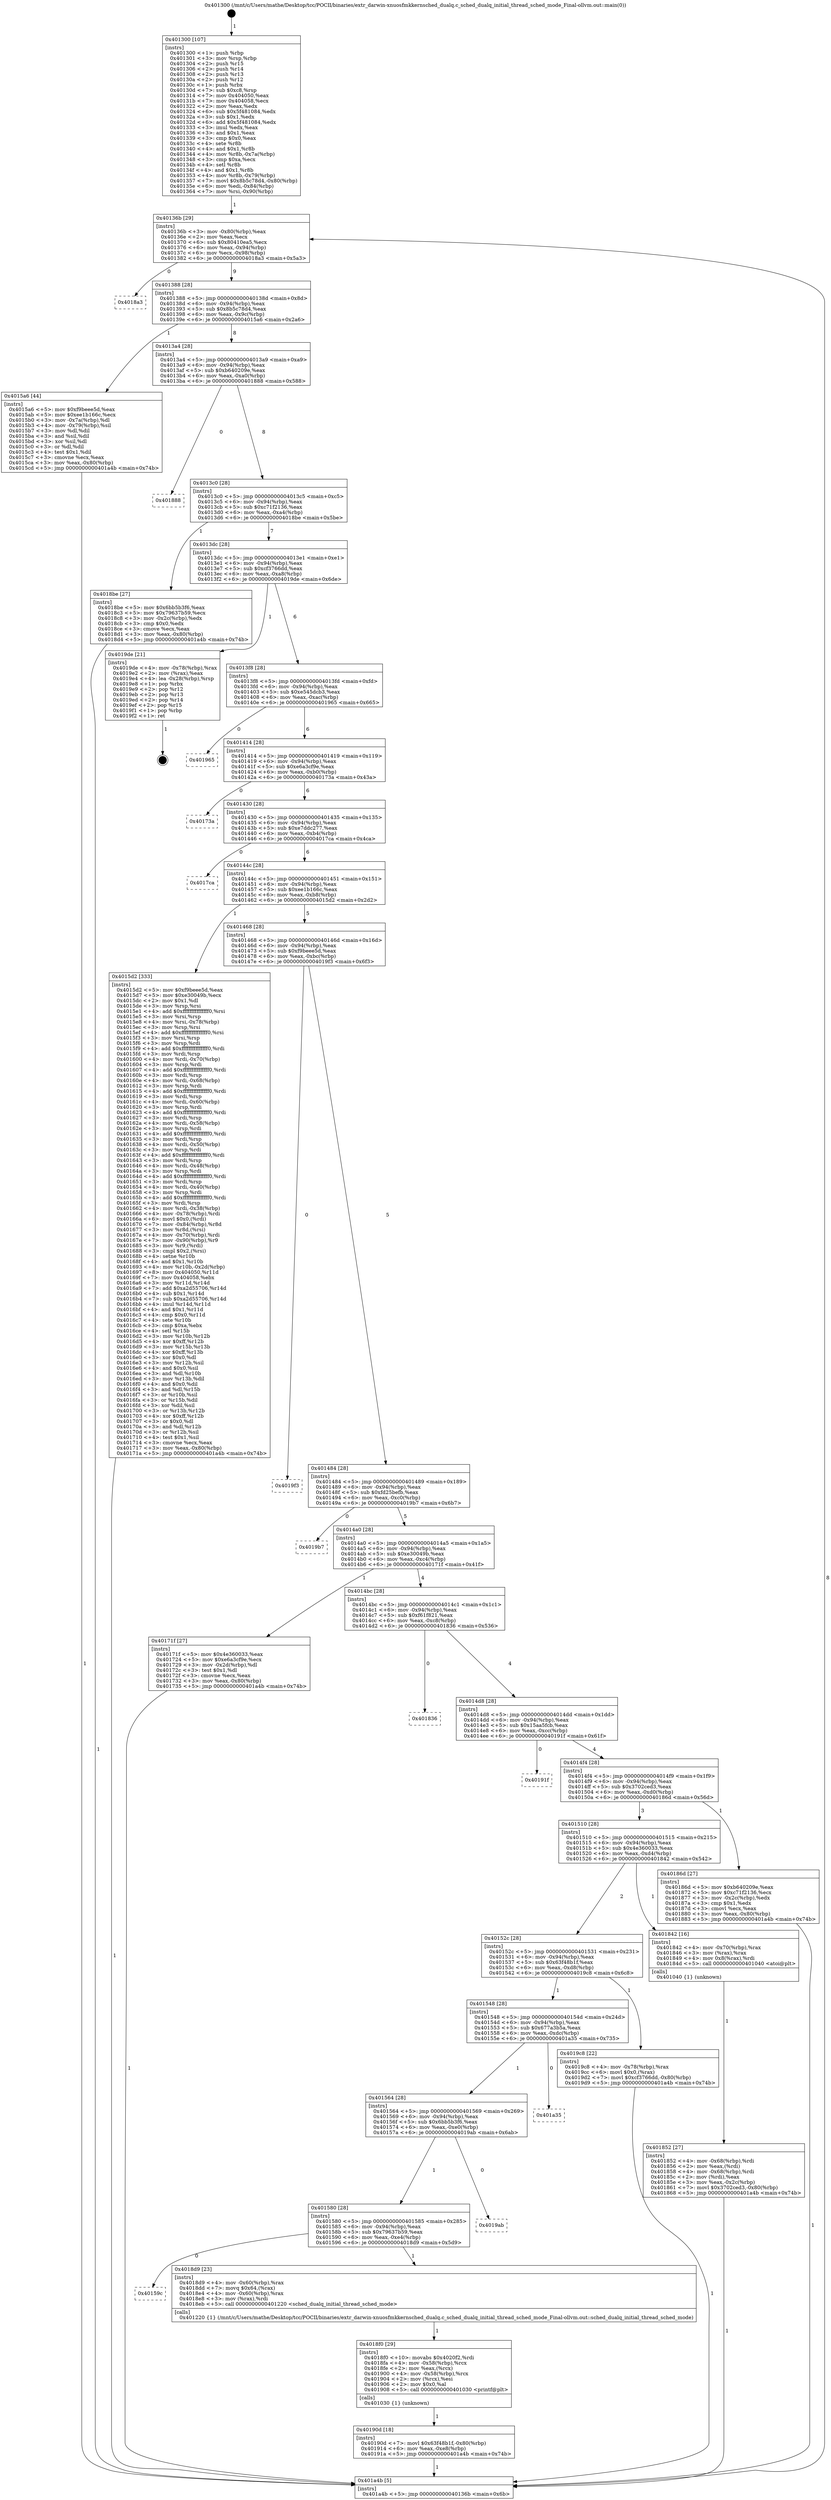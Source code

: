 digraph "0x401300" {
  label = "0x401300 (/mnt/c/Users/mathe/Desktop/tcc/POCII/binaries/extr_darwin-xnuosfmkkernsched_dualq.c_sched_dualq_initial_thread_sched_mode_Final-ollvm.out::main(0))"
  labelloc = "t"
  node[shape=record]

  Entry [label="",width=0.3,height=0.3,shape=circle,fillcolor=black,style=filled]
  "0x40136b" [label="{
     0x40136b [29]\l
     | [instrs]\l
     &nbsp;&nbsp;0x40136b \<+3\>: mov -0x80(%rbp),%eax\l
     &nbsp;&nbsp;0x40136e \<+2\>: mov %eax,%ecx\l
     &nbsp;&nbsp;0x401370 \<+6\>: sub $0x80410ea5,%ecx\l
     &nbsp;&nbsp;0x401376 \<+6\>: mov %eax,-0x94(%rbp)\l
     &nbsp;&nbsp;0x40137c \<+6\>: mov %ecx,-0x98(%rbp)\l
     &nbsp;&nbsp;0x401382 \<+6\>: je 00000000004018a3 \<main+0x5a3\>\l
  }"]
  "0x4018a3" [label="{
     0x4018a3\l
  }", style=dashed]
  "0x401388" [label="{
     0x401388 [28]\l
     | [instrs]\l
     &nbsp;&nbsp;0x401388 \<+5\>: jmp 000000000040138d \<main+0x8d\>\l
     &nbsp;&nbsp;0x40138d \<+6\>: mov -0x94(%rbp),%eax\l
     &nbsp;&nbsp;0x401393 \<+5\>: sub $0x8b5c78d4,%eax\l
     &nbsp;&nbsp;0x401398 \<+6\>: mov %eax,-0x9c(%rbp)\l
     &nbsp;&nbsp;0x40139e \<+6\>: je 00000000004015a6 \<main+0x2a6\>\l
  }"]
  Exit [label="",width=0.3,height=0.3,shape=circle,fillcolor=black,style=filled,peripheries=2]
  "0x4015a6" [label="{
     0x4015a6 [44]\l
     | [instrs]\l
     &nbsp;&nbsp;0x4015a6 \<+5\>: mov $0xf9beee5d,%eax\l
     &nbsp;&nbsp;0x4015ab \<+5\>: mov $0xee1b166c,%ecx\l
     &nbsp;&nbsp;0x4015b0 \<+3\>: mov -0x7a(%rbp),%dl\l
     &nbsp;&nbsp;0x4015b3 \<+4\>: mov -0x79(%rbp),%sil\l
     &nbsp;&nbsp;0x4015b7 \<+3\>: mov %dl,%dil\l
     &nbsp;&nbsp;0x4015ba \<+3\>: and %sil,%dil\l
     &nbsp;&nbsp;0x4015bd \<+3\>: xor %sil,%dl\l
     &nbsp;&nbsp;0x4015c0 \<+3\>: or %dl,%dil\l
     &nbsp;&nbsp;0x4015c3 \<+4\>: test $0x1,%dil\l
     &nbsp;&nbsp;0x4015c7 \<+3\>: cmovne %ecx,%eax\l
     &nbsp;&nbsp;0x4015ca \<+3\>: mov %eax,-0x80(%rbp)\l
     &nbsp;&nbsp;0x4015cd \<+5\>: jmp 0000000000401a4b \<main+0x74b\>\l
  }"]
  "0x4013a4" [label="{
     0x4013a4 [28]\l
     | [instrs]\l
     &nbsp;&nbsp;0x4013a4 \<+5\>: jmp 00000000004013a9 \<main+0xa9\>\l
     &nbsp;&nbsp;0x4013a9 \<+6\>: mov -0x94(%rbp),%eax\l
     &nbsp;&nbsp;0x4013af \<+5\>: sub $0xb640209e,%eax\l
     &nbsp;&nbsp;0x4013b4 \<+6\>: mov %eax,-0xa0(%rbp)\l
     &nbsp;&nbsp;0x4013ba \<+6\>: je 0000000000401888 \<main+0x588\>\l
  }"]
  "0x401a4b" [label="{
     0x401a4b [5]\l
     | [instrs]\l
     &nbsp;&nbsp;0x401a4b \<+5\>: jmp 000000000040136b \<main+0x6b\>\l
  }"]
  "0x401300" [label="{
     0x401300 [107]\l
     | [instrs]\l
     &nbsp;&nbsp;0x401300 \<+1\>: push %rbp\l
     &nbsp;&nbsp;0x401301 \<+3\>: mov %rsp,%rbp\l
     &nbsp;&nbsp;0x401304 \<+2\>: push %r15\l
     &nbsp;&nbsp;0x401306 \<+2\>: push %r14\l
     &nbsp;&nbsp;0x401308 \<+2\>: push %r13\l
     &nbsp;&nbsp;0x40130a \<+2\>: push %r12\l
     &nbsp;&nbsp;0x40130c \<+1\>: push %rbx\l
     &nbsp;&nbsp;0x40130d \<+7\>: sub $0xc8,%rsp\l
     &nbsp;&nbsp;0x401314 \<+7\>: mov 0x404050,%eax\l
     &nbsp;&nbsp;0x40131b \<+7\>: mov 0x404058,%ecx\l
     &nbsp;&nbsp;0x401322 \<+2\>: mov %eax,%edx\l
     &nbsp;&nbsp;0x401324 \<+6\>: sub $0x5f481084,%edx\l
     &nbsp;&nbsp;0x40132a \<+3\>: sub $0x1,%edx\l
     &nbsp;&nbsp;0x40132d \<+6\>: add $0x5f481084,%edx\l
     &nbsp;&nbsp;0x401333 \<+3\>: imul %edx,%eax\l
     &nbsp;&nbsp;0x401336 \<+3\>: and $0x1,%eax\l
     &nbsp;&nbsp;0x401339 \<+3\>: cmp $0x0,%eax\l
     &nbsp;&nbsp;0x40133c \<+4\>: sete %r8b\l
     &nbsp;&nbsp;0x401340 \<+4\>: and $0x1,%r8b\l
     &nbsp;&nbsp;0x401344 \<+4\>: mov %r8b,-0x7a(%rbp)\l
     &nbsp;&nbsp;0x401348 \<+3\>: cmp $0xa,%ecx\l
     &nbsp;&nbsp;0x40134b \<+4\>: setl %r8b\l
     &nbsp;&nbsp;0x40134f \<+4\>: and $0x1,%r8b\l
     &nbsp;&nbsp;0x401353 \<+4\>: mov %r8b,-0x79(%rbp)\l
     &nbsp;&nbsp;0x401357 \<+7\>: movl $0x8b5c78d4,-0x80(%rbp)\l
     &nbsp;&nbsp;0x40135e \<+6\>: mov %edi,-0x84(%rbp)\l
     &nbsp;&nbsp;0x401364 \<+7\>: mov %rsi,-0x90(%rbp)\l
  }"]
  "0x40190d" [label="{
     0x40190d [18]\l
     | [instrs]\l
     &nbsp;&nbsp;0x40190d \<+7\>: movl $0x63f48b1f,-0x80(%rbp)\l
     &nbsp;&nbsp;0x401914 \<+6\>: mov %eax,-0xe8(%rbp)\l
     &nbsp;&nbsp;0x40191a \<+5\>: jmp 0000000000401a4b \<main+0x74b\>\l
  }"]
  "0x401888" [label="{
     0x401888\l
  }", style=dashed]
  "0x4013c0" [label="{
     0x4013c0 [28]\l
     | [instrs]\l
     &nbsp;&nbsp;0x4013c0 \<+5\>: jmp 00000000004013c5 \<main+0xc5\>\l
     &nbsp;&nbsp;0x4013c5 \<+6\>: mov -0x94(%rbp),%eax\l
     &nbsp;&nbsp;0x4013cb \<+5\>: sub $0xc71f2136,%eax\l
     &nbsp;&nbsp;0x4013d0 \<+6\>: mov %eax,-0xa4(%rbp)\l
     &nbsp;&nbsp;0x4013d6 \<+6\>: je 00000000004018be \<main+0x5be\>\l
  }"]
  "0x4018f0" [label="{
     0x4018f0 [29]\l
     | [instrs]\l
     &nbsp;&nbsp;0x4018f0 \<+10\>: movabs $0x4020f2,%rdi\l
     &nbsp;&nbsp;0x4018fa \<+4\>: mov -0x58(%rbp),%rcx\l
     &nbsp;&nbsp;0x4018fe \<+2\>: mov %eax,(%rcx)\l
     &nbsp;&nbsp;0x401900 \<+4\>: mov -0x58(%rbp),%rcx\l
     &nbsp;&nbsp;0x401904 \<+2\>: mov (%rcx),%esi\l
     &nbsp;&nbsp;0x401906 \<+2\>: mov $0x0,%al\l
     &nbsp;&nbsp;0x401908 \<+5\>: call 0000000000401030 \<printf@plt\>\l
     | [calls]\l
     &nbsp;&nbsp;0x401030 \{1\} (unknown)\l
  }"]
  "0x4018be" [label="{
     0x4018be [27]\l
     | [instrs]\l
     &nbsp;&nbsp;0x4018be \<+5\>: mov $0x6bb5b3f6,%eax\l
     &nbsp;&nbsp;0x4018c3 \<+5\>: mov $0x79637b59,%ecx\l
     &nbsp;&nbsp;0x4018c8 \<+3\>: mov -0x2c(%rbp),%edx\l
     &nbsp;&nbsp;0x4018cb \<+3\>: cmp $0x0,%edx\l
     &nbsp;&nbsp;0x4018ce \<+3\>: cmove %ecx,%eax\l
     &nbsp;&nbsp;0x4018d1 \<+3\>: mov %eax,-0x80(%rbp)\l
     &nbsp;&nbsp;0x4018d4 \<+5\>: jmp 0000000000401a4b \<main+0x74b\>\l
  }"]
  "0x4013dc" [label="{
     0x4013dc [28]\l
     | [instrs]\l
     &nbsp;&nbsp;0x4013dc \<+5\>: jmp 00000000004013e1 \<main+0xe1\>\l
     &nbsp;&nbsp;0x4013e1 \<+6\>: mov -0x94(%rbp),%eax\l
     &nbsp;&nbsp;0x4013e7 \<+5\>: sub $0xcf3766dd,%eax\l
     &nbsp;&nbsp;0x4013ec \<+6\>: mov %eax,-0xa8(%rbp)\l
     &nbsp;&nbsp;0x4013f2 \<+6\>: je 00000000004019de \<main+0x6de\>\l
  }"]
  "0x40159c" [label="{
     0x40159c\l
  }", style=dashed]
  "0x4019de" [label="{
     0x4019de [21]\l
     | [instrs]\l
     &nbsp;&nbsp;0x4019de \<+4\>: mov -0x78(%rbp),%rax\l
     &nbsp;&nbsp;0x4019e2 \<+2\>: mov (%rax),%eax\l
     &nbsp;&nbsp;0x4019e4 \<+4\>: lea -0x28(%rbp),%rsp\l
     &nbsp;&nbsp;0x4019e8 \<+1\>: pop %rbx\l
     &nbsp;&nbsp;0x4019e9 \<+2\>: pop %r12\l
     &nbsp;&nbsp;0x4019eb \<+2\>: pop %r13\l
     &nbsp;&nbsp;0x4019ed \<+2\>: pop %r14\l
     &nbsp;&nbsp;0x4019ef \<+2\>: pop %r15\l
     &nbsp;&nbsp;0x4019f1 \<+1\>: pop %rbp\l
     &nbsp;&nbsp;0x4019f2 \<+1\>: ret\l
  }"]
  "0x4013f8" [label="{
     0x4013f8 [28]\l
     | [instrs]\l
     &nbsp;&nbsp;0x4013f8 \<+5\>: jmp 00000000004013fd \<main+0xfd\>\l
     &nbsp;&nbsp;0x4013fd \<+6\>: mov -0x94(%rbp),%eax\l
     &nbsp;&nbsp;0x401403 \<+5\>: sub $0xe545dcb3,%eax\l
     &nbsp;&nbsp;0x401408 \<+6\>: mov %eax,-0xac(%rbp)\l
     &nbsp;&nbsp;0x40140e \<+6\>: je 0000000000401965 \<main+0x665\>\l
  }"]
  "0x4018d9" [label="{
     0x4018d9 [23]\l
     | [instrs]\l
     &nbsp;&nbsp;0x4018d9 \<+4\>: mov -0x60(%rbp),%rax\l
     &nbsp;&nbsp;0x4018dd \<+7\>: movq $0x64,(%rax)\l
     &nbsp;&nbsp;0x4018e4 \<+4\>: mov -0x60(%rbp),%rax\l
     &nbsp;&nbsp;0x4018e8 \<+3\>: mov (%rax),%rdi\l
     &nbsp;&nbsp;0x4018eb \<+5\>: call 0000000000401220 \<sched_dualq_initial_thread_sched_mode\>\l
     | [calls]\l
     &nbsp;&nbsp;0x401220 \{1\} (/mnt/c/Users/mathe/Desktop/tcc/POCII/binaries/extr_darwin-xnuosfmkkernsched_dualq.c_sched_dualq_initial_thread_sched_mode_Final-ollvm.out::sched_dualq_initial_thread_sched_mode)\l
  }"]
  "0x401965" [label="{
     0x401965\l
  }", style=dashed]
  "0x401414" [label="{
     0x401414 [28]\l
     | [instrs]\l
     &nbsp;&nbsp;0x401414 \<+5\>: jmp 0000000000401419 \<main+0x119\>\l
     &nbsp;&nbsp;0x401419 \<+6\>: mov -0x94(%rbp),%eax\l
     &nbsp;&nbsp;0x40141f \<+5\>: sub $0xe6a3cf9e,%eax\l
     &nbsp;&nbsp;0x401424 \<+6\>: mov %eax,-0xb0(%rbp)\l
     &nbsp;&nbsp;0x40142a \<+6\>: je 000000000040173a \<main+0x43a\>\l
  }"]
  "0x401580" [label="{
     0x401580 [28]\l
     | [instrs]\l
     &nbsp;&nbsp;0x401580 \<+5\>: jmp 0000000000401585 \<main+0x285\>\l
     &nbsp;&nbsp;0x401585 \<+6\>: mov -0x94(%rbp),%eax\l
     &nbsp;&nbsp;0x40158b \<+5\>: sub $0x79637b59,%eax\l
     &nbsp;&nbsp;0x401590 \<+6\>: mov %eax,-0xe4(%rbp)\l
     &nbsp;&nbsp;0x401596 \<+6\>: je 00000000004018d9 \<main+0x5d9\>\l
  }"]
  "0x40173a" [label="{
     0x40173a\l
  }", style=dashed]
  "0x401430" [label="{
     0x401430 [28]\l
     | [instrs]\l
     &nbsp;&nbsp;0x401430 \<+5\>: jmp 0000000000401435 \<main+0x135\>\l
     &nbsp;&nbsp;0x401435 \<+6\>: mov -0x94(%rbp),%eax\l
     &nbsp;&nbsp;0x40143b \<+5\>: sub $0xe7ddc277,%eax\l
     &nbsp;&nbsp;0x401440 \<+6\>: mov %eax,-0xb4(%rbp)\l
     &nbsp;&nbsp;0x401446 \<+6\>: je 00000000004017ca \<main+0x4ca\>\l
  }"]
  "0x4019ab" [label="{
     0x4019ab\l
  }", style=dashed]
  "0x4017ca" [label="{
     0x4017ca\l
  }", style=dashed]
  "0x40144c" [label="{
     0x40144c [28]\l
     | [instrs]\l
     &nbsp;&nbsp;0x40144c \<+5\>: jmp 0000000000401451 \<main+0x151\>\l
     &nbsp;&nbsp;0x401451 \<+6\>: mov -0x94(%rbp),%eax\l
     &nbsp;&nbsp;0x401457 \<+5\>: sub $0xee1b166c,%eax\l
     &nbsp;&nbsp;0x40145c \<+6\>: mov %eax,-0xb8(%rbp)\l
     &nbsp;&nbsp;0x401462 \<+6\>: je 00000000004015d2 \<main+0x2d2\>\l
  }"]
  "0x401564" [label="{
     0x401564 [28]\l
     | [instrs]\l
     &nbsp;&nbsp;0x401564 \<+5\>: jmp 0000000000401569 \<main+0x269\>\l
     &nbsp;&nbsp;0x401569 \<+6\>: mov -0x94(%rbp),%eax\l
     &nbsp;&nbsp;0x40156f \<+5\>: sub $0x6bb5b3f6,%eax\l
     &nbsp;&nbsp;0x401574 \<+6\>: mov %eax,-0xe0(%rbp)\l
     &nbsp;&nbsp;0x40157a \<+6\>: je 00000000004019ab \<main+0x6ab\>\l
  }"]
  "0x4015d2" [label="{
     0x4015d2 [333]\l
     | [instrs]\l
     &nbsp;&nbsp;0x4015d2 \<+5\>: mov $0xf9beee5d,%eax\l
     &nbsp;&nbsp;0x4015d7 \<+5\>: mov $0xe30049b,%ecx\l
     &nbsp;&nbsp;0x4015dc \<+2\>: mov $0x1,%dl\l
     &nbsp;&nbsp;0x4015de \<+3\>: mov %rsp,%rsi\l
     &nbsp;&nbsp;0x4015e1 \<+4\>: add $0xfffffffffffffff0,%rsi\l
     &nbsp;&nbsp;0x4015e5 \<+3\>: mov %rsi,%rsp\l
     &nbsp;&nbsp;0x4015e8 \<+4\>: mov %rsi,-0x78(%rbp)\l
     &nbsp;&nbsp;0x4015ec \<+3\>: mov %rsp,%rsi\l
     &nbsp;&nbsp;0x4015ef \<+4\>: add $0xfffffffffffffff0,%rsi\l
     &nbsp;&nbsp;0x4015f3 \<+3\>: mov %rsi,%rsp\l
     &nbsp;&nbsp;0x4015f6 \<+3\>: mov %rsp,%rdi\l
     &nbsp;&nbsp;0x4015f9 \<+4\>: add $0xfffffffffffffff0,%rdi\l
     &nbsp;&nbsp;0x4015fd \<+3\>: mov %rdi,%rsp\l
     &nbsp;&nbsp;0x401600 \<+4\>: mov %rdi,-0x70(%rbp)\l
     &nbsp;&nbsp;0x401604 \<+3\>: mov %rsp,%rdi\l
     &nbsp;&nbsp;0x401607 \<+4\>: add $0xfffffffffffffff0,%rdi\l
     &nbsp;&nbsp;0x40160b \<+3\>: mov %rdi,%rsp\l
     &nbsp;&nbsp;0x40160e \<+4\>: mov %rdi,-0x68(%rbp)\l
     &nbsp;&nbsp;0x401612 \<+3\>: mov %rsp,%rdi\l
     &nbsp;&nbsp;0x401615 \<+4\>: add $0xfffffffffffffff0,%rdi\l
     &nbsp;&nbsp;0x401619 \<+3\>: mov %rdi,%rsp\l
     &nbsp;&nbsp;0x40161c \<+4\>: mov %rdi,-0x60(%rbp)\l
     &nbsp;&nbsp;0x401620 \<+3\>: mov %rsp,%rdi\l
     &nbsp;&nbsp;0x401623 \<+4\>: add $0xfffffffffffffff0,%rdi\l
     &nbsp;&nbsp;0x401627 \<+3\>: mov %rdi,%rsp\l
     &nbsp;&nbsp;0x40162a \<+4\>: mov %rdi,-0x58(%rbp)\l
     &nbsp;&nbsp;0x40162e \<+3\>: mov %rsp,%rdi\l
     &nbsp;&nbsp;0x401631 \<+4\>: add $0xfffffffffffffff0,%rdi\l
     &nbsp;&nbsp;0x401635 \<+3\>: mov %rdi,%rsp\l
     &nbsp;&nbsp;0x401638 \<+4\>: mov %rdi,-0x50(%rbp)\l
     &nbsp;&nbsp;0x40163c \<+3\>: mov %rsp,%rdi\l
     &nbsp;&nbsp;0x40163f \<+4\>: add $0xfffffffffffffff0,%rdi\l
     &nbsp;&nbsp;0x401643 \<+3\>: mov %rdi,%rsp\l
     &nbsp;&nbsp;0x401646 \<+4\>: mov %rdi,-0x48(%rbp)\l
     &nbsp;&nbsp;0x40164a \<+3\>: mov %rsp,%rdi\l
     &nbsp;&nbsp;0x40164d \<+4\>: add $0xfffffffffffffff0,%rdi\l
     &nbsp;&nbsp;0x401651 \<+3\>: mov %rdi,%rsp\l
     &nbsp;&nbsp;0x401654 \<+4\>: mov %rdi,-0x40(%rbp)\l
     &nbsp;&nbsp;0x401658 \<+3\>: mov %rsp,%rdi\l
     &nbsp;&nbsp;0x40165b \<+4\>: add $0xfffffffffffffff0,%rdi\l
     &nbsp;&nbsp;0x40165f \<+3\>: mov %rdi,%rsp\l
     &nbsp;&nbsp;0x401662 \<+4\>: mov %rdi,-0x38(%rbp)\l
     &nbsp;&nbsp;0x401666 \<+4\>: mov -0x78(%rbp),%rdi\l
     &nbsp;&nbsp;0x40166a \<+6\>: movl $0x0,(%rdi)\l
     &nbsp;&nbsp;0x401670 \<+7\>: mov -0x84(%rbp),%r8d\l
     &nbsp;&nbsp;0x401677 \<+3\>: mov %r8d,(%rsi)\l
     &nbsp;&nbsp;0x40167a \<+4\>: mov -0x70(%rbp),%rdi\l
     &nbsp;&nbsp;0x40167e \<+7\>: mov -0x90(%rbp),%r9\l
     &nbsp;&nbsp;0x401685 \<+3\>: mov %r9,(%rdi)\l
     &nbsp;&nbsp;0x401688 \<+3\>: cmpl $0x2,(%rsi)\l
     &nbsp;&nbsp;0x40168b \<+4\>: setne %r10b\l
     &nbsp;&nbsp;0x40168f \<+4\>: and $0x1,%r10b\l
     &nbsp;&nbsp;0x401693 \<+4\>: mov %r10b,-0x2d(%rbp)\l
     &nbsp;&nbsp;0x401697 \<+8\>: mov 0x404050,%r11d\l
     &nbsp;&nbsp;0x40169f \<+7\>: mov 0x404058,%ebx\l
     &nbsp;&nbsp;0x4016a6 \<+3\>: mov %r11d,%r14d\l
     &nbsp;&nbsp;0x4016a9 \<+7\>: add $0xa2d55706,%r14d\l
     &nbsp;&nbsp;0x4016b0 \<+4\>: sub $0x1,%r14d\l
     &nbsp;&nbsp;0x4016b4 \<+7\>: sub $0xa2d55706,%r14d\l
     &nbsp;&nbsp;0x4016bb \<+4\>: imul %r14d,%r11d\l
     &nbsp;&nbsp;0x4016bf \<+4\>: and $0x1,%r11d\l
     &nbsp;&nbsp;0x4016c3 \<+4\>: cmp $0x0,%r11d\l
     &nbsp;&nbsp;0x4016c7 \<+4\>: sete %r10b\l
     &nbsp;&nbsp;0x4016cb \<+3\>: cmp $0xa,%ebx\l
     &nbsp;&nbsp;0x4016ce \<+4\>: setl %r15b\l
     &nbsp;&nbsp;0x4016d2 \<+3\>: mov %r10b,%r12b\l
     &nbsp;&nbsp;0x4016d5 \<+4\>: xor $0xff,%r12b\l
     &nbsp;&nbsp;0x4016d9 \<+3\>: mov %r15b,%r13b\l
     &nbsp;&nbsp;0x4016dc \<+4\>: xor $0xff,%r13b\l
     &nbsp;&nbsp;0x4016e0 \<+3\>: xor $0x0,%dl\l
     &nbsp;&nbsp;0x4016e3 \<+3\>: mov %r12b,%sil\l
     &nbsp;&nbsp;0x4016e6 \<+4\>: and $0x0,%sil\l
     &nbsp;&nbsp;0x4016ea \<+3\>: and %dl,%r10b\l
     &nbsp;&nbsp;0x4016ed \<+3\>: mov %r13b,%dil\l
     &nbsp;&nbsp;0x4016f0 \<+4\>: and $0x0,%dil\l
     &nbsp;&nbsp;0x4016f4 \<+3\>: and %dl,%r15b\l
     &nbsp;&nbsp;0x4016f7 \<+3\>: or %r10b,%sil\l
     &nbsp;&nbsp;0x4016fa \<+3\>: or %r15b,%dil\l
     &nbsp;&nbsp;0x4016fd \<+3\>: xor %dil,%sil\l
     &nbsp;&nbsp;0x401700 \<+3\>: or %r13b,%r12b\l
     &nbsp;&nbsp;0x401703 \<+4\>: xor $0xff,%r12b\l
     &nbsp;&nbsp;0x401707 \<+3\>: or $0x0,%dl\l
     &nbsp;&nbsp;0x40170a \<+3\>: and %dl,%r12b\l
     &nbsp;&nbsp;0x40170d \<+3\>: or %r12b,%sil\l
     &nbsp;&nbsp;0x401710 \<+4\>: test $0x1,%sil\l
     &nbsp;&nbsp;0x401714 \<+3\>: cmovne %ecx,%eax\l
     &nbsp;&nbsp;0x401717 \<+3\>: mov %eax,-0x80(%rbp)\l
     &nbsp;&nbsp;0x40171a \<+5\>: jmp 0000000000401a4b \<main+0x74b\>\l
  }"]
  "0x401468" [label="{
     0x401468 [28]\l
     | [instrs]\l
     &nbsp;&nbsp;0x401468 \<+5\>: jmp 000000000040146d \<main+0x16d\>\l
     &nbsp;&nbsp;0x40146d \<+6\>: mov -0x94(%rbp),%eax\l
     &nbsp;&nbsp;0x401473 \<+5\>: sub $0xf9beee5d,%eax\l
     &nbsp;&nbsp;0x401478 \<+6\>: mov %eax,-0xbc(%rbp)\l
     &nbsp;&nbsp;0x40147e \<+6\>: je 00000000004019f3 \<main+0x6f3\>\l
  }"]
  "0x401a35" [label="{
     0x401a35\l
  }", style=dashed]
  "0x401548" [label="{
     0x401548 [28]\l
     | [instrs]\l
     &nbsp;&nbsp;0x401548 \<+5\>: jmp 000000000040154d \<main+0x24d\>\l
     &nbsp;&nbsp;0x40154d \<+6\>: mov -0x94(%rbp),%eax\l
     &nbsp;&nbsp;0x401553 \<+5\>: sub $0x677a3b5a,%eax\l
     &nbsp;&nbsp;0x401558 \<+6\>: mov %eax,-0xdc(%rbp)\l
     &nbsp;&nbsp;0x40155e \<+6\>: je 0000000000401a35 \<main+0x735\>\l
  }"]
  "0x4019f3" [label="{
     0x4019f3\l
  }", style=dashed]
  "0x401484" [label="{
     0x401484 [28]\l
     | [instrs]\l
     &nbsp;&nbsp;0x401484 \<+5\>: jmp 0000000000401489 \<main+0x189\>\l
     &nbsp;&nbsp;0x401489 \<+6\>: mov -0x94(%rbp),%eax\l
     &nbsp;&nbsp;0x40148f \<+5\>: sub $0xfd25befb,%eax\l
     &nbsp;&nbsp;0x401494 \<+6\>: mov %eax,-0xc0(%rbp)\l
     &nbsp;&nbsp;0x40149a \<+6\>: je 00000000004019b7 \<main+0x6b7\>\l
  }"]
  "0x4019c8" [label="{
     0x4019c8 [22]\l
     | [instrs]\l
     &nbsp;&nbsp;0x4019c8 \<+4\>: mov -0x78(%rbp),%rax\l
     &nbsp;&nbsp;0x4019cc \<+6\>: movl $0x0,(%rax)\l
     &nbsp;&nbsp;0x4019d2 \<+7\>: movl $0xcf3766dd,-0x80(%rbp)\l
     &nbsp;&nbsp;0x4019d9 \<+5\>: jmp 0000000000401a4b \<main+0x74b\>\l
  }"]
  "0x4019b7" [label="{
     0x4019b7\l
  }", style=dashed]
  "0x4014a0" [label="{
     0x4014a0 [28]\l
     | [instrs]\l
     &nbsp;&nbsp;0x4014a0 \<+5\>: jmp 00000000004014a5 \<main+0x1a5\>\l
     &nbsp;&nbsp;0x4014a5 \<+6\>: mov -0x94(%rbp),%eax\l
     &nbsp;&nbsp;0x4014ab \<+5\>: sub $0xe30049b,%eax\l
     &nbsp;&nbsp;0x4014b0 \<+6\>: mov %eax,-0xc4(%rbp)\l
     &nbsp;&nbsp;0x4014b6 \<+6\>: je 000000000040171f \<main+0x41f\>\l
  }"]
  "0x401852" [label="{
     0x401852 [27]\l
     | [instrs]\l
     &nbsp;&nbsp;0x401852 \<+4\>: mov -0x68(%rbp),%rdi\l
     &nbsp;&nbsp;0x401856 \<+2\>: mov %eax,(%rdi)\l
     &nbsp;&nbsp;0x401858 \<+4\>: mov -0x68(%rbp),%rdi\l
     &nbsp;&nbsp;0x40185c \<+2\>: mov (%rdi),%eax\l
     &nbsp;&nbsp;0x40185e \<+3\>: mov %eax,-0x2c(%rbp)\l
     &nbsp;&nbsp;0x401861 \<+7\>: movl $0x3702ced3,-0x80(%rbp)\l
     &nbsp;&nbsp;0x401868 \<+5\>: jmp 0000000000401a4b \<main+0x74b\>\l
  }"]
  "0x40171f" [label="{
     0x40171f [27]\l
     | [instrs]\l
     &nbsp;&nbsp;0x40171f \<+5\>: mov $0x4e360033,%eax\l
     &nbsp;&nbsp;0x401724 \<+5\>: mov $0xe6a3cf9e,%ecx\l
     &nbsp;&nbsp;0x401729 \<+3\>: mov -0x2d(%rbp),%dl\l
     &nbsp;&nbsp;0x40172c \<+3\>: test $0x1,%dl\l
     &nbsp;&nbsp;0x40172f \<+3\>: cmovne %ecx,%eax\l
     &nbsp;&nbsp;0x401732 \<+3\>: mov %eax,-0x80(%rbp)\l
     &nbsp;&nbsp;0x401735 \<+5\>: jmp 0000000000401a4b \<main+0x74b\>\l
  }"]
  "0x4014bc" [label="{
     0x4014bc [28]\l
     | [instrs]\l
     &nbsp;&nbsp;0x4014bc \<+5\>: jmp 00000000004014c1 \<main+0x1c1\>\l
     &nbsp;&nbsp;0x4014c1 \<+6\>: mov -0x94(%rbp),%eax\l
     &nbsp;&nbsp;0x4014c7 \<+5\>: sub $0xf61f821,%eax\l
     &nbsp;&nbsp;0x4014cc \<+6\>: mov %eax,-0xc8(%rbp)\l
     &nbsp;&nbsp;0x4014d2 \<+6\>: je 0000000000401836 \<main+0x536\>\l
  }"]
  "0x40152c" [label="{
     0x40152c [28]\l
     | [instrs]\l
     &nbsp;&nbsp;0x40152c \<+5\>: jmp 0000000000401531 \<main+0x231\>\l
     &nbsp;&nbsp;0x401531 \<+6\>: mov -0x94(%rbp),%eax\l
     &nbsp;&nbsp;0x401537 \<+5\>: sub $0x63f48b1f,%eax\l
     &nbsp;&nbsp;0x40153c \<+6\>: mov %eax,-0xd8(%rbp)\l
     &nbsp;&nbsp;0x401542 \<+6\>: je 00000000004019c8 \<main+0x6c8\>\l
  }"]
  "0x401836" [label="{
     0x401836\l
  }", style=dashed]
  "0x4014d8" [label="{
     0x4014d8 [28]\l
     | [instrs]\l
     &nbsp;&nbsp;0x4014d8 \<+5\>: jmp 00000000004014dd \<main+0x1dd\>\l
     &nbsp;&nbsp;0x4014dd \<+6\>: mov -0x94(%rbp),%eax\l
     &nbsp;&nbsp;0x4014e3 \<+5\>: sub $0x15aa5fcb,%eax\l
     &nbsp;&nbsp;0x4014e8 \<+6\>: mov %eax,-0xcc(%rbp)\l
     &nbsp;&nbsp;0x4014ee \<+6\>: je 000000000040191f \<main+0x61f\>\l
  }"]
  "0x401842" [label="{
     0x401842 [16]\l
     | [instrs]\l
     &nbsp;&nbsp;0x401842 \<+4\>: mov -0x70(%rbp),%rax\l
     &nbsp;&nbsp;0x401846 \<+3\>: mov (%rax),%rax\l
     &nbsp;&nbsp;0x401849 \<+4\>: mov 0x8(%rax),%rdi\l
     &nbsp;&nbsp;0x40184d \<+5\>: call 0000000000401040 \<atoi@plt\>\l
     | [calls]\l
     &nbsp;&nbsp;0x401040 \{1\} (unknown)\l
  }"]
  "0x40191f" [label="{
     0x40191f\l
  }", style=dashed]
  "0x4014f4" [label="{
     0x4014f4 [28]\l
     | [instrs]\l
     &nbsp;&nbsp;0x4014f4 \<+5\>: jmp 00000000004014f9 \<main+0x1f9\>\l
     &nbsp;&nbsp;0x4014f9 \<+6\>: mov -0x94(%rbp),%eax\l
     &nbsp;&nbsp;0x4014ff \<+5\>: sub $0x3702ced3,%eax\l
     &nbsp;&nbsp;0x401504 \<+6\>: mov %eax,-0xd0(%rbp)\l
     &nbsp;&nbsp;0x40150a \<+6\>: je 000000000040186d \<main+0x56d\>\l
  }"]
  "0x401510" [label="{
     0x401510 [28]\l
     | [instrs]\l
     &nbsp;&nbsp;0x401510 \<+5\>: jmp 0000000000401515 \<main+0x215\>\l
     &nbsp;&nbsp;0x401515 \<+6\>: mov -0x94(%rbp),%eax\l
     &nbsp;&nbsp;0x40151b \<+5\>: sub $0x4e360033,%eax\l
     &nbsp;&nbsp;0x401520 \<+6\>: mov %eax,-0xd4(%rbp)\l
     &nbsp;&nbsp;0x401526 \<+6\>: je 0000000000401842 \<main+0x542\>\l
  }"]
  "0x40186d" [label="{
     0x40186d [27]\l
     | [instrs]\l
     &nbsp;&nbsp;0x40186d \<+5\>: mov $0xb640209e,%eax\l
     &nbsp;&nbsp;0x401872 \<+5\>: mov $0xc71f2136,%ecx\l
     &nbsp;&nbsp;0x401877 \<+3\>: mov -0x2c(%rbp),%edx\l
     &nbsp;&nbsp;0x40187a \<+3\>: cmp $0x1,%edx\l
     &nbsp;&nbsp;0x40187d \<+3\>: cmovl %ecx,%eax\l
     &nbsp;&nbsp;0x401880 \<+3\>: mov %eax,-0x80(%rbp)\l
     &nbsp;&nbsp;0x401883 \<+5\>: jmp 0000000000401a4b \<main+0x74b\>\l
  }"]
  Entry -> "0x401300" [label=" 1"]
  "0x40136b" -> "0x4018a3" [label=" 0"]
  "0x40136b" -> "0x401388" [label=" 9"]
  "0x4019de" -> Exit [label=" 1"]
  "0x401388" -> "0x4015a6" [label=" 1"]
  "0x401388" -> "0x4013a4" [label=" 8"]
  "0x4015a6" -> "0x401a4b" [label=" 1"]
  "0x401300" -> "0x40136b" [label=" 1"]
  "0x401a4b" -> "0x40136b" [label=" 8"]
  "0x4019c8" -> "0x401a4b" [label=" 1"]
  "0x4013a4" -> "0x401888" [label=" 0"]
  "0x4013a4" -> "0x4013c0" [label=" 8"]
  "0x40190d" -> "0x401a4b" [label=" 1"]
  "0x4013c0" -> "0x4018be" [label=" 1"]
  "0x4013c0" -> "0x4013dc" [label=" 7"]
  "0x4018f0" -> "0x40190d" [label=" 1"]
  "0x4013dc" -> "0x4019de" [label=" 1"]
  "0x4013dc" -> "0x4013f8" [label=" 6"]
  "0x4018d9" -> "0x4018f0" [label=" 1"]
  "0x4013f8" -> "0x401965" [label=" 0"]
  "0x4013f8" -> "0x401414" [label=" 6"]
  "0x401580" -> "0x40159c" [label=" 0"]
  "0x401414" -> "0x40173a" [label=" 0"]
  "0x401414" -> "0x401430" [label=" 6"]
  "0x401580" -> "0x4018d9" [label=" 1"]
  "0x401430" -> "0x4017ca" [label=" 0"]
  "0x401430" -> "0x40144c" [label=" 6"]
  "0x401564" -> "0x401580" [label=" 1"]
  "0x40144c" -> "0x4015d2" [label=" 1"]
  "0x40144c" -> "0x401468" [label=" 5"]
  "0x401564" -> "0x4019ab" [label=" 0"]
  "0x4015d2" -> "0x401a4b" [label=" 1"]
  "0x401548" -> "0x401564" [label=" 1"]
  "0x401468" -> "0x4019f3" [label=" 0"]
  "0x401468" -> "0x401484" [label=" 5"]
  "0x401548" -> "0x401a35" [label=" 0"]
  "0x401484" -> "0x4019b7" [label=" 0"]
  "0x401484" -> "0x4014a0" [label=" 5"]
  "0x40152c" -> "0x401548" [label=" 1"]
  "0x4014a0" -> "0x40171f" [label=" 1"]
  "0x4014a0" -> "0x4014bc" [label=" 4"]
  "0x40171f" -> "0x401a4b" [label=" 1"]
  "0x40152c" -> "0x4019c8" [label=" 1"]
  "0x4014bc" -> "0x401836" [label=" 0"]
  "0x4014bc" -> "0x4014d8" [label=" 4"]
  "0x4018be" -> "0x401a4b" [label=" 1"]
  "0x4014d8" -> "0x40191f" [label=" 0"]
  "0x4014d8" -> "0x4014f4" [label=" 4"]
  "0x40186d" -> "0x401a4b" [label=" 1"]
  "0x4014f4" -> "0x40186d" [label=" 1"]
  "0x4014f4" -> "0x401510" [label=" 3"]
  "0x401852" -> "0x401a4b" [label=" 1"]
  "0x401510" -> "0x401842" [label=" 1"]
  "0x401510" -> "0x40152c" [label=" 2"]
  "0x401842" -> "0x401852" [label=" 1"]
}
